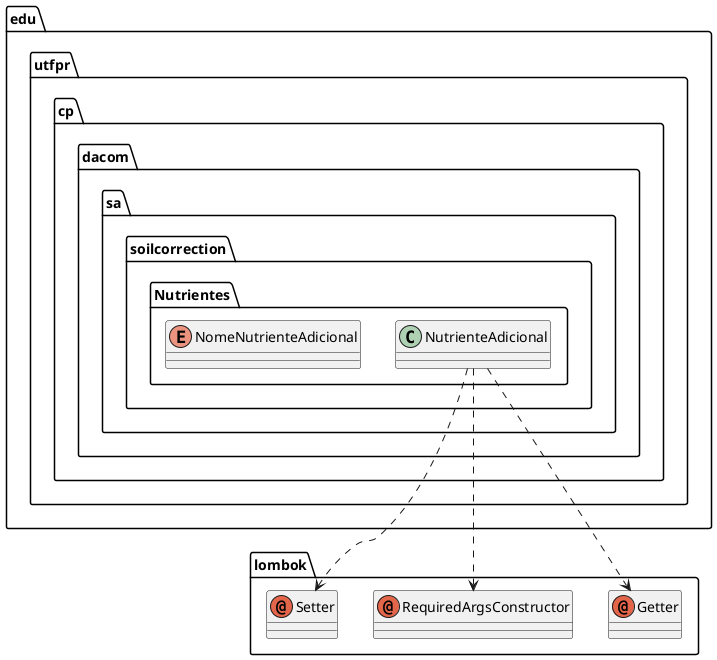 @startuml
annotation lombok.Getter
annotation lombok.RequiredArgsConstructor
annotation lombok.Setter
class edu.utfpr.cp.dacom.sa.soilcorrection.Nutrientes.NutrienteAdicional
enum edu.utfpr.cp.dacom.sa.soilcorrection.Nutrientes.NomeNutrienteAdicional
edu.utfpr.cp.dacom.sa.soilcorrection.Nutrientes.NutrienteAdicional ..> lombok.Getter
edu.utfpr.cp.dacom.sa.soilcorrection.Nutrientes.NutrienteAdicional ..> lombok.RequiredArgsConstructor
edu.utfpr.cp.dacom.sa.soilcorrection.Nutrientes.NutrienteAdicional ..> lombok.Setter
@enduml